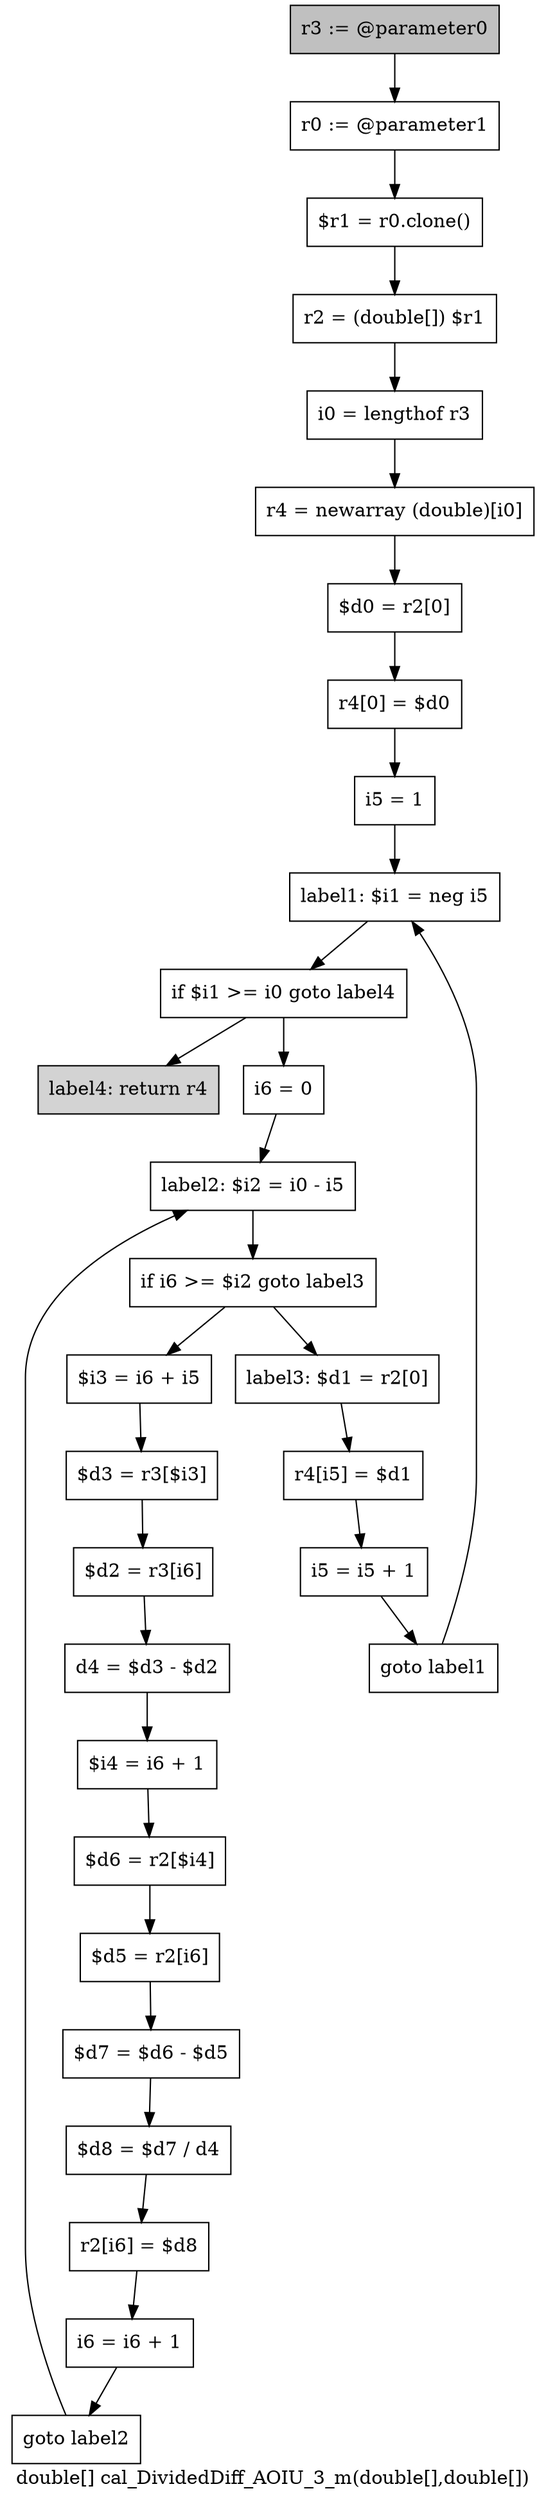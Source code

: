 digraph "double[] cal_DividedDiff_AOIU_3_m(double[],double[])" {
    label="double[] cal_DividedDiff_AOIU_3_m(double[],double[])";
    node [shape=box];
    "0" [style=filled,fillcolor=gray,label="r3 := @parameter0",];
    "1" [label="r0 := @parameter1",];
    "0"->"1";
    "2" [label="$r1 = r0.clone()",];
    "1"->"2";
    "3" [label="r2 = (double[]) $r1",];
    "2"->"3";
    "4" [label="i0 = lengthof r3",];
    "3"->"4";
    "5" [label="r4 = newarray (double)[i0]",];
    "4"->"5";
    "6" [label="$d0 = r2[0]",];
    "5"->"6";
    "7" [label="r4[0] = $d0",];
    "6"->"7";
    "8" [label="i5 = 1",];
    "7"->"8";
    "9" [label="label1: $i1 = neg i5",];
    "8"->"9";
    "10" [label="if $i1 >= i0 goto label4",];
    "9"->"10";
    "11" [label="i6 = 0",];
    "10"->"11";
    "30" [style=filled,fillcolor=lightgray,label="label4: return r4",];
    "10"->"30";
    "12" [label="label2: $i2 = i0 - i5",];
    "11"->"12";
    "13" [label="if i6 >= $i2 goto label3",];
    "12"->"13";
    "14" [label="$i3 = i6 + i5",];
    "13"->"14";
    "26" [label="label3: $d1 = r2[0]",];
    "13"->"26";
    "15" [label="$d3 = r3[$i3]",];
    "14"->"15";
    "16" [label="$d2 = r3[i6]",];
    "15"->"16";
    "17" [label="d4 = $d3 - $d2",];
    "16"->"17";
    "18" [label="$i4 = i6 + 1",];
    "17"->"18";
    "19" [label="$d6 = r2[$i4]",];
    "18"->"19";
    "20" [label="$d5 = r2[i6]",];
    "19"->"20";
    "21" [label="$d7 = $d6 - $d5",];
    "20"->"21";
    "22" [label="$d8 = $d7 / d4",];
    "21"->"22";
    "23" [label="r2[i6] = $d8",];
    "22"->"23";
    "24" [label="i6 = i6 + 1",];
    "23"->"24";
    "25" [label="goto label2",];
    "24"->"25";
    "25"->"12";
    "27" [label="r4[i5] = $d1",];
    "26"->"27";
    "28" [label="i5 = i5 + 1",];
    "27"->"28";
    "29" [label="goto label1",];
    "28"->"29";
    "29"->"9";
}

